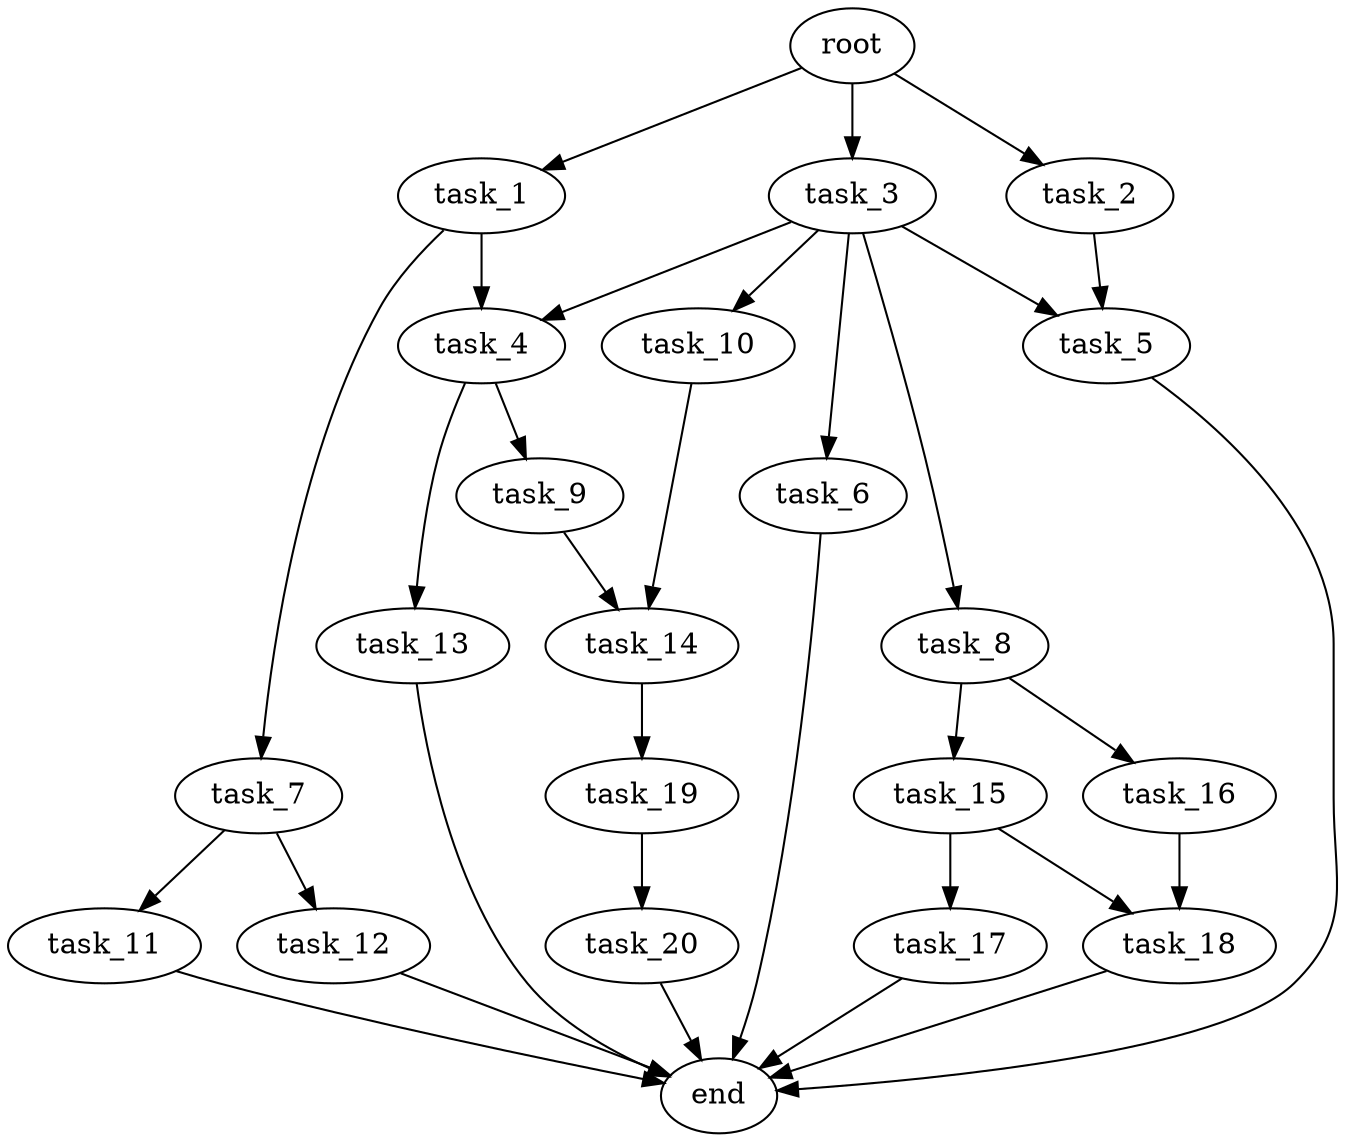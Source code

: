 digraph G {
  root [size="0.000000e+00"];
  task_1 [size="8.087112e+10"];
  task_2 [size="4.534870e+10"];
  task_3 [size="5.132965e+10"];
  task_4 [size="4.568528e+10"];
  task_5 [size="5.783101e+09"];
  task_6 [size="4.624321e+10"];
  task_7 [size="8.069347e+10"];
  task_8 [size="7.233078e+10"];
  task_9 [size="3.960091e+10"];
  task_10 [size="8.164716e+10"];
  task_11 [size="7.458299e+10"];
  task_12 [size="5.783534e+10"];
  task_13 [size="4.538527e+09"];
  task_14 [size="3.445944e+10"];
  task_15 [size="6.385354e+09"];
  task_16 [size="9.941242e+10"];
  task_17 [size="9.345893e+10"];
  task_18 [size="6.911224e+09"];
  task_19 [size="9.337822e+10"];
  task_20 [size="3.183170e+09"];
  end [size="0.000000e+00"];

  root -> task_1 [size="1.000000e-12"];
  root -> task_2 [size="1.000000e-12"];
  root -> task_3 [size="1.000000e-12"];
  task_1 -> task_4 [size="2.284264e+08"];
  task_1 -> task_7 [size="8.069347e+08"];
  task_2 -> task_5 [size="2.891550e+07"];
  task_3 -> task_4 [size="2.284264e+08"];
  task_3 -> task_5 [size="2.891550e+07"];
  task_3 -> task_6 [size="4.624321e+08"];
  task_3 -> task_8 [size="7.233078e+08"];
  task_3 -> task_10 [size="8.164716e+08"];
  task_4 -> task_9 [size="3.960091e+08"];
  task_4 -> task_13 [size="4.538527e+07"];
  task_5 -> end [size="1.000000e-12"];
  task_6 -> end [size="1.000000e-12"];
  task_7 -> task_11 [size="7.458299e+08"];
  task_7 -> task_12 [size="5.783534e+08"];
  task_8 -> task_15 [size="6.385354e+07"];
  task_8 -> task_16 [size="9.941242e+08"];
  task_9 -> task_14 [size="1.722972e+08"];
  task_10 -> task_14 [size="1.722972e+08"];
  task_11 -> end [size="1.000000e-12"];
  task_12 -> end [size="1.000000e-12"];
  task_13 -> end [size="1.000000e-12"];
  task_14 -> task_19 [size="9.337822e+08"];
  task_15 -> task_17 [size="9.345893e+08"];
  task_15 -> task_18 [size="3.455612e+07"];
  task_16 -> task_18 [size="3.455612e+07"];
  task_17 -> end [size="1.000000e-12"];
  task_18 -> end [size="1.000000e-12"];
  task_19 -> task_20 [size="3.183170e+07"];
  task_20 -> end [size="1.000000e-12"];
}
